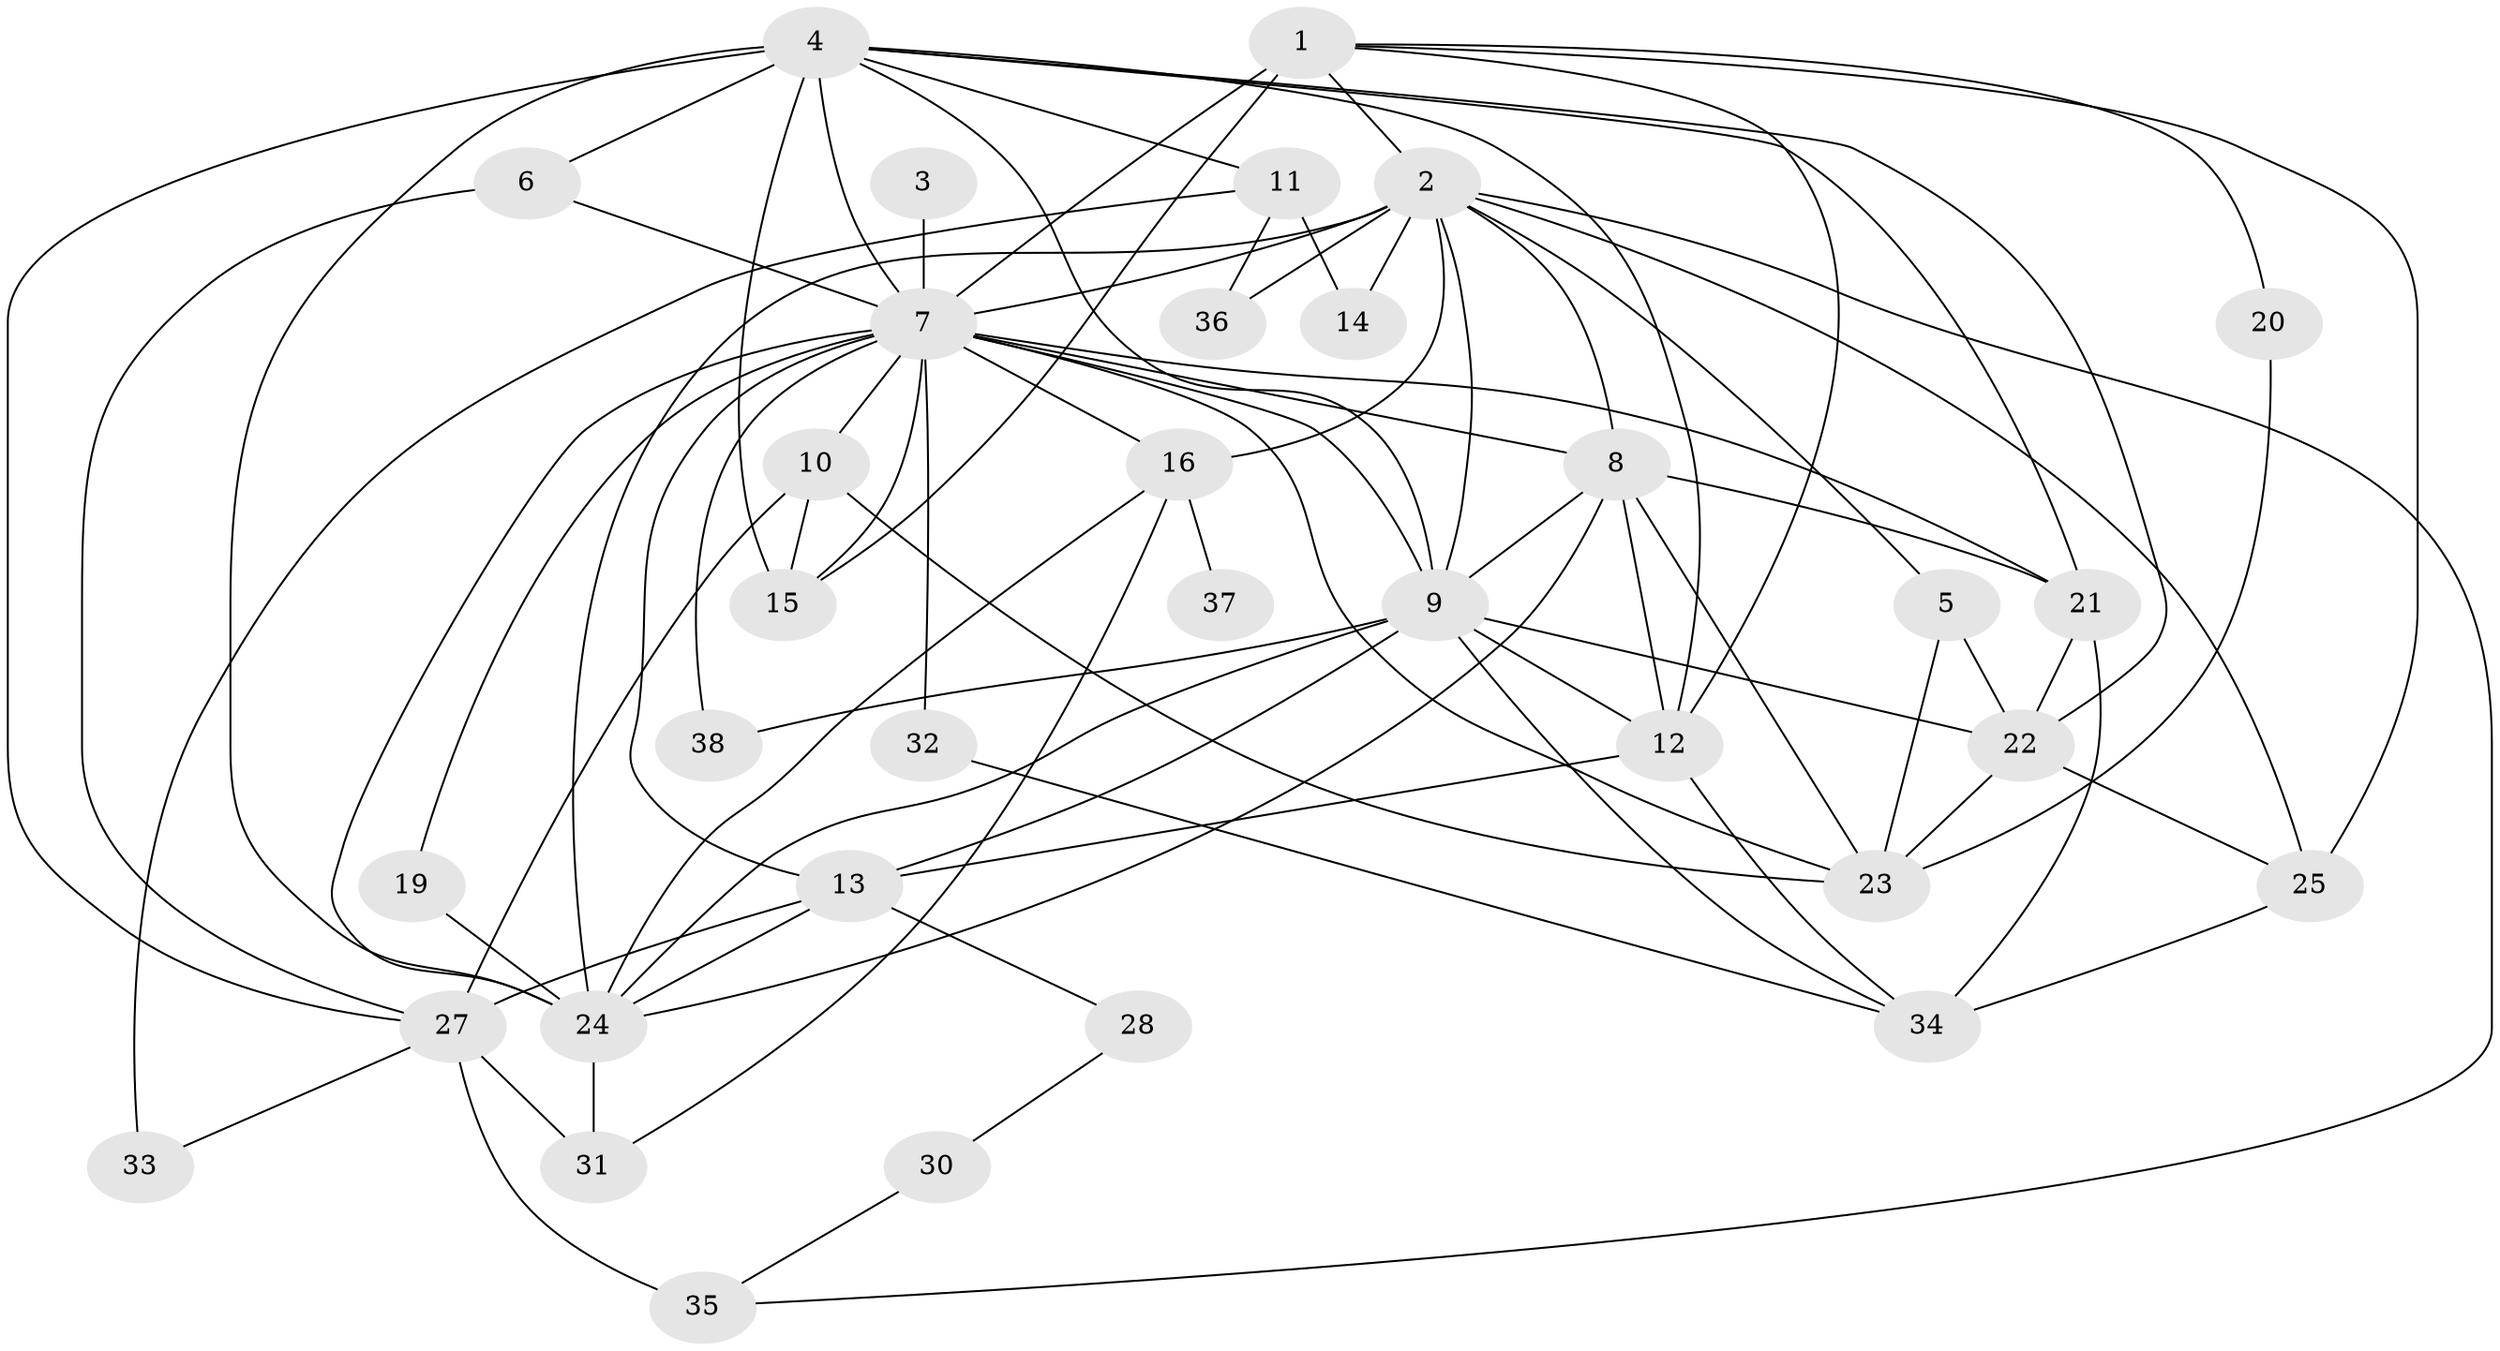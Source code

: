 // original degree distribution, {2: 0.2222222222222222, 5: 0.10317460317460317, 1: 0.15873015873015872, 3: 0.24603174603174602, 4: 0.1349206349206349, 6: 0.07142857142857142, 7: 0.031746031746031744, 0: 0.023809523809523808, 10: 0.007936507936507936}
// Generated by graph-tools (version 1.1) at 2025/48/03/04/25 22:48:04]
// undirected, 34 vertices, 82 edges
graph export_dot {
  node [color=gray90,style=filled];
  1;
  2;
  3;
  4;
  5;
  6;
  7;
  8;
  9;
  10;
  11;
  12;
  13;
  14;
  15;
  16;
  19;
  20;
  21;
  22;
  23;
  24;
  25;
  27;
  28;
  30;
  31;
  32;
  33;
  34;
  35;
  36;
  37;
  38;
  1 -- 2 [weight=1.0];
  1 -- 7 [weight=3.0];
  1 -- 12 [weight=1.0];
  1 -- 15 [weight=1.0];
  1 -- 20 [weight=1.0];
  1 -- 25 [weight=1.0];
  2 -- 5 [weight=1.0];
  2 -- 7 [weight=5.0];
  2 -- 8 [weight=1.0];
  2 -- 9 [weight=1.0];
  2 -- 14 [weight=2.0];
  2 -- 16 [weight=1.0];
  2 -- 24 [weight=1.0];
  2 -- 25 [weight=1.0];
  2 -- 35 [weight=1.0];
  2 -- 36 [weight=1.0];
  3 -- 7 [weight=1.0];
  4 -- 6 [weight=1.0];
  4 -- 7 [weight=3.0];
  4 -- 9 [weight=2.0];
  4 -- 11 [weight=1.0];
  4 -- 12 [weight=1.0];
  4 -- 15 [weight=1.0];
  4 -- 21 [weight=1.0];
  4 -- 22 [weight=1.0];
  4 -- 24 [weight=1.0];
  4 -- 27 [weight=1.0];
  5 -- 22 [weight=1.0];
  5 -- 23 [weight=1.0];
  6 -- 7 [weight=1.0];
  6 -- 27 [weight=1.0];
  7 -- 8 [weight=1.0];
  7 -- 9 [weight=7.0];
  7 -- 10 [weight=1.0];
  7 -- 13 [weight=4.0];
  7 -- 15 [weight=1.0];
  7 -- 16 [weight=1.0];
  7 -- 19 [weight=1.0];
  7 -- 21 [weight=1.0];
  7 -- 23 [weight=1.0];
  7 -- 24 [weight=3.0];
  7 -- 32 [weight=1.0];
  7 -- 38 [weight=1.0];
  8 -- 9 [weight=4.0];
  8 -- 12 [weight=1.0];
  8 -- 21 [weight=1.0];
  8 -- 23 [weight=1.0];
  8 -- 24 [weight=1.0];
  9 -- 12 [weight=1.0];
  9 -- 13 [weight=1.0];
  9 -- 22 [weight=2.0];
  9 -- 24 [weight=1.0];
  9 -- 34 [weight=1.0];
  9 -- 38 [weight=1.0];
  10 -- 15 [weight=1.0];
  10 -- 23 [weight=1.0];
  10 -- 27 [weight=1.0];
  11 -- 14 [weight=1.0];
  11 -- 33 [weight=1.0];
  11 -- 36 [weight=1.0];
  12 -- 13 [weight=1.0];
  12 -- 34 [weight=1.0];
  13 -- 24 [weight=1.0];
  13 -- 27 [weight=1.0];
  13 -- 28 [weight=1.0];
  16 -- 24 [weight=1.0];
  16 -- 31 [weight=1.0];
  16 -- 37 [weight=1.0];
  19 -- 24 [weight=2.0];
  20 -- 23 [weight=1.0];
  21 -- 22 [weight=1.0];
  21 -- 34 [weight=2.0];
  22 -- 23 [weight=1.0];
  22 -- 25 [weight=2.0];
  24 -- 31 [weight=3.0];
  25 -- 34 [weight=1.0];
  27 -- 31 [weight=1.0];
  27 -- 33 [weight=1.0];
  27 -- 35 [weight=2.0];
  28 -- 30 [weight=1.0];
  30 -- 35 [weight=1.0];
  32 -- 34 [weight=1.0];
}
